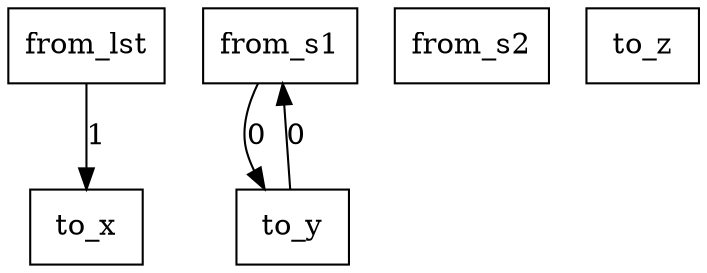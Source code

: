 digraph {
    graph [rankdir=TB
          ,bgcolor=transparent];
    node [shape=box
         ,fillcolor=white
         ,style=filled];
    0 [label=<from_lst>];
    1 [label=<from_s1>];
    2 [label=<from_s2>];
    3 [label=<to_x>];
    4 [label=<to_y>];
    5 [label=<to_z>];
    0 -> 3 [label=1];
    1 -> 4 [label=0];
    4 -> 1 [label=0];
}
